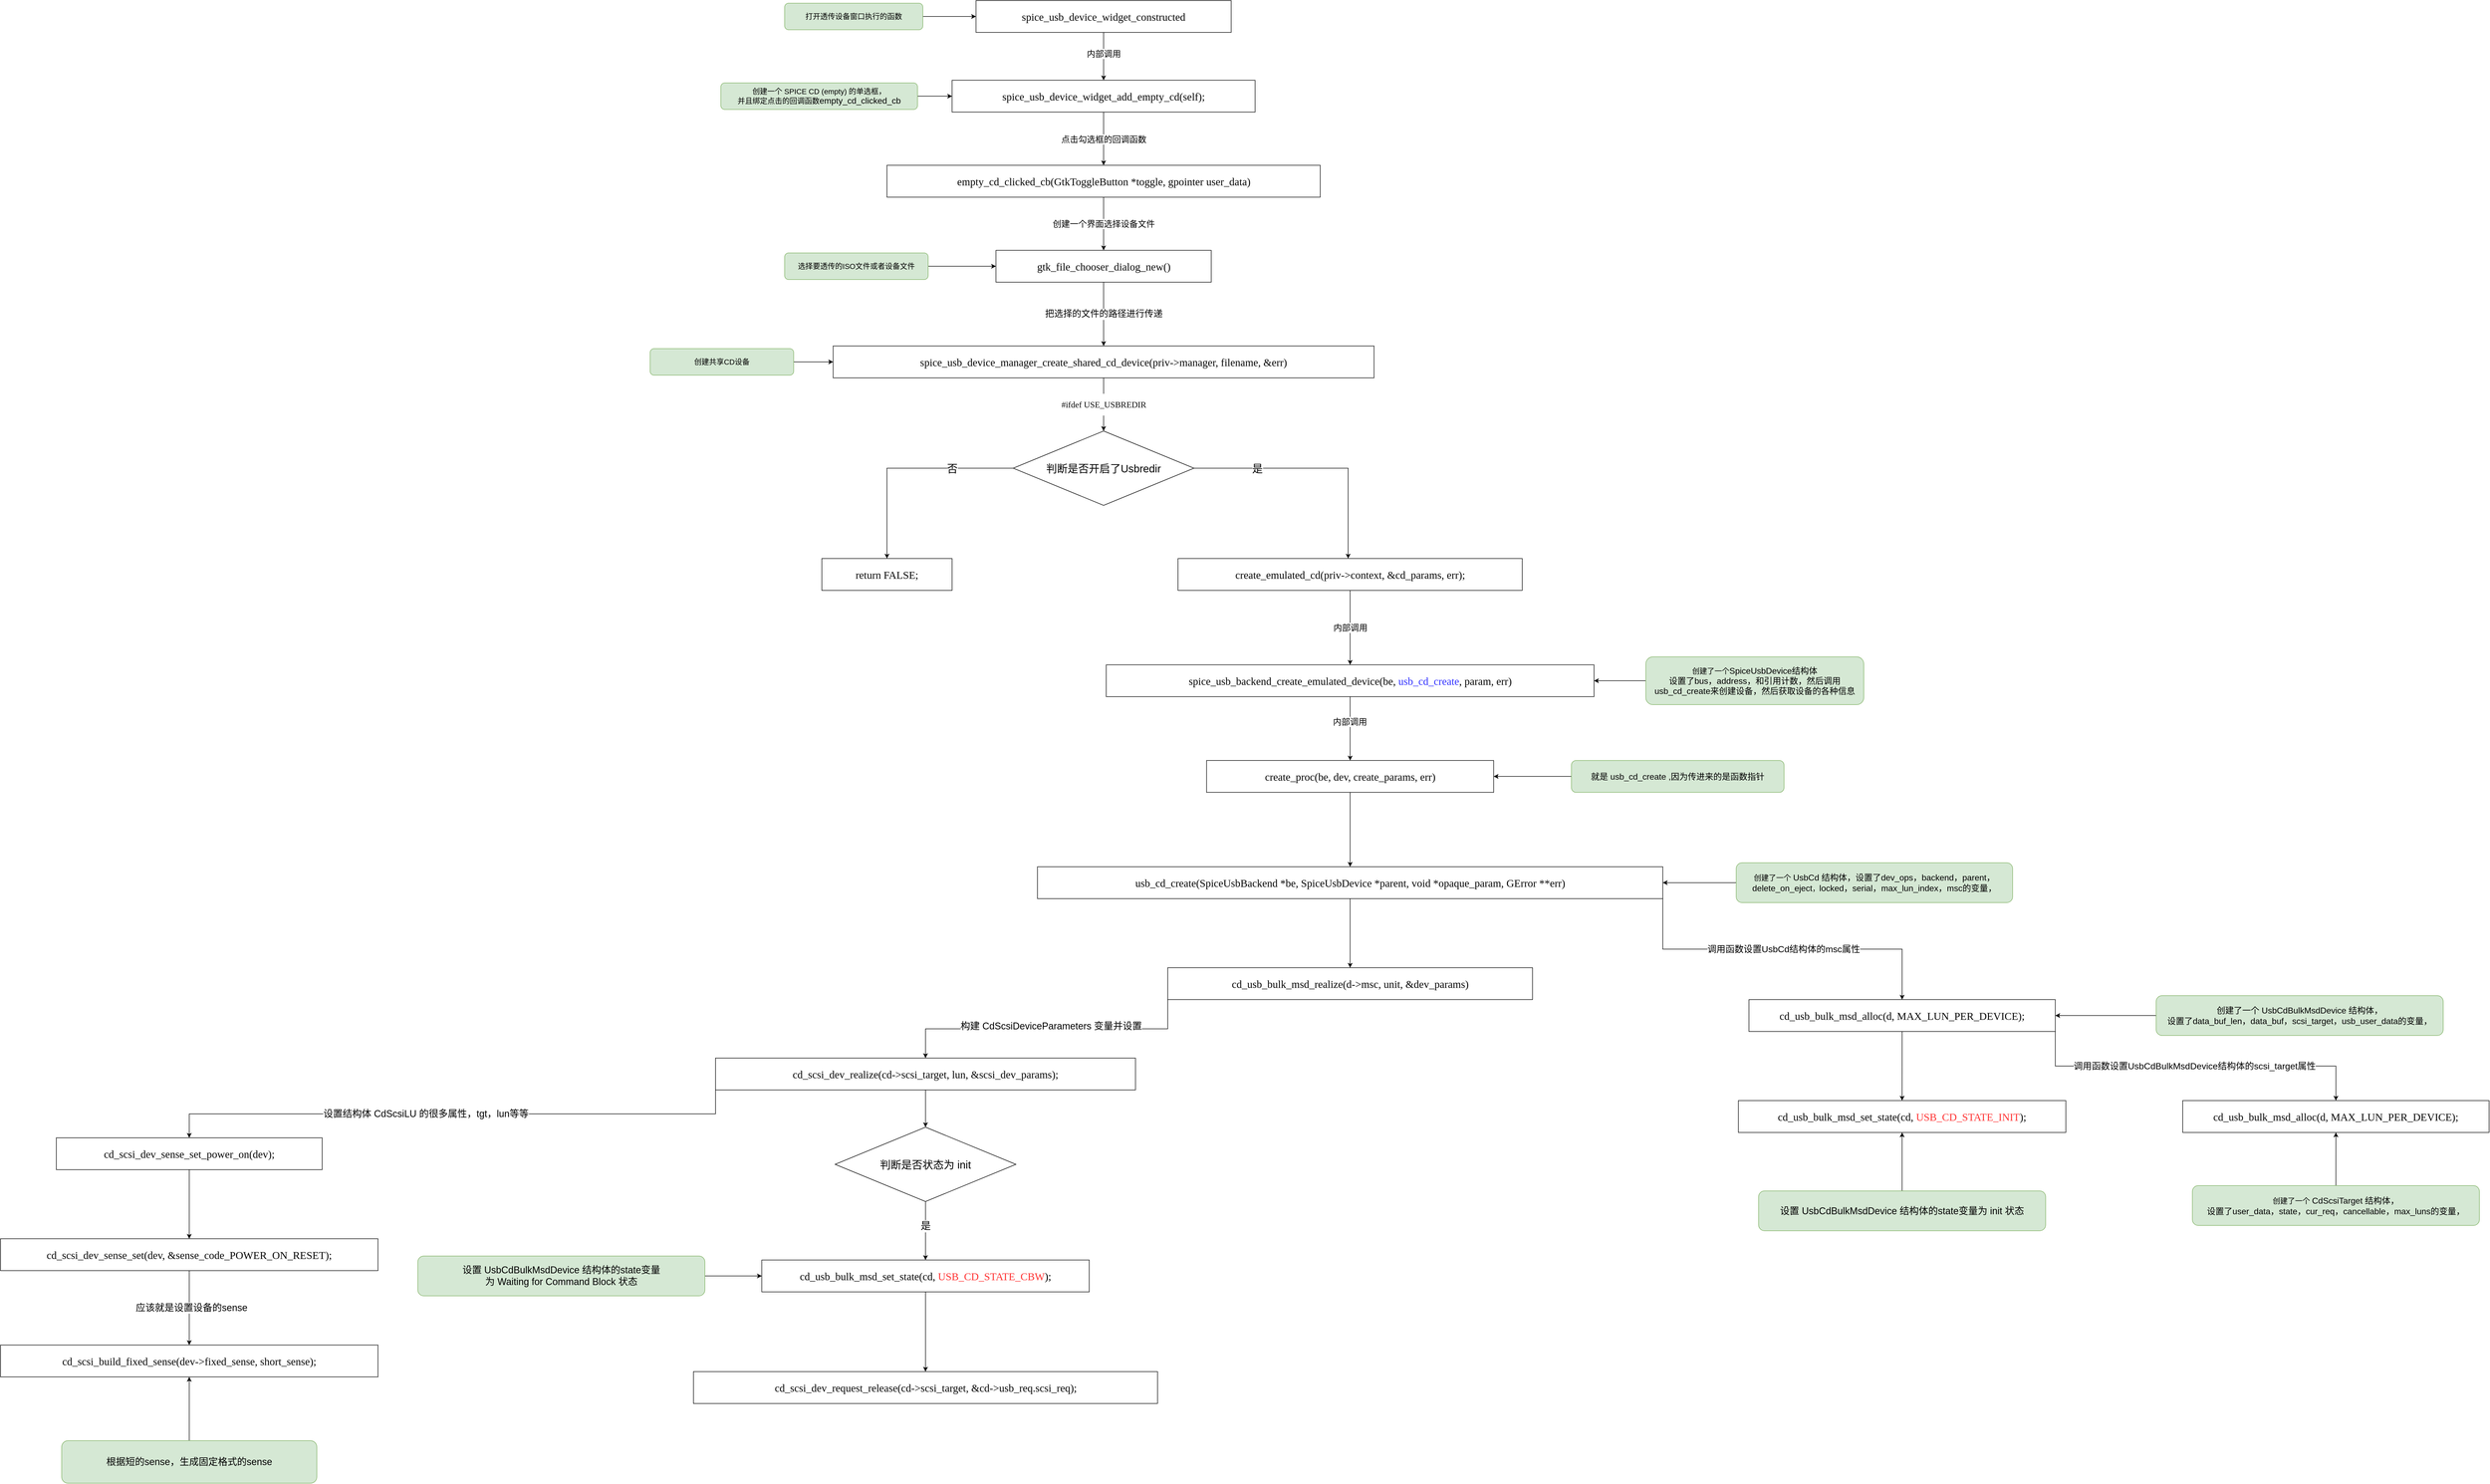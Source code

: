<mxfile version="21.2.1" type="github">
  <diagram name="第 1 页" id="EY6AYwfko7_sltbW0h-Z">
    <mxGraphModel dx="3341" dy="899" grid="1" gridSize="10" guides="1" tooltips="1" connect="1" arrows="1" fold="1" page="1" pageScale="1" pageWidth="827" pageHeight="1169" math="0" shadow="0">
      <root>
        <mxCell id="0" />
        <mxCell id="1" parent="0" />
        <mxCell id="2CJtTAYrKENx-c4gSzAz-6" style="edgeStyle=orthogonalEdgeStyle;rounded=0;orthogonalLoop=1;jettySize=auto;html=1;" edge="1" parent="1" source="2CJtTAYrKENx-c4gSzAz-1" target="2CJtTAYrKENx-c4gSzAz-5">
          <mxGeometry relative="1" as="geometry" />
        </mxCell>
        <mxCell id="2CJtTAYrKENx-c4gSzAz-7" value="&lt;font style=&quot;font-size: 16px;&quot;&gt;内部调用&lt;/font&gt;" style="edgeLabel;html=1;align=center;verticalAlign=middle;resizable=0;points=[];" vertex="1" connectable="0" parent="2CJtTAYrKENx-c4gSzAz-6">
          <mxGeometry x="-0.267" y="1" relative="1" as="geometry">
            <mxPoint x="-1" y="7" as="offset" />
          </mxGeometry>
        </mxCell>
        <mxCell id="2CJtTAYrKENx-c4gSzAz-1" value="&lt;pre style=&quot;background-color: rgb(255, 255, 255); color: rgb(8, 8, 8);&quot;&gt;&lt;font face=&quot;Lucida Console&quot; style=&quot;font-size: 20px;&quot;&gt;spice_usb_device_widget_constructed&lt;/font&gt;&lt;/pre&gt;" style="rounded=0;whiteSpace=wrap;html=1;" vertex="1" parent="1">
          <mxGeometry x="200" y="150" width="480" height="60" as="geometry" />
        </mxCell>
        <mxCell id="2CJtTAYrKENx-c4gSzAz-4" style="edgeStyle=orthogonalEdgeStyle;rounded=0;orthogonalLoop=1;jettySize=auto;html=1;" edge="1" parent="1" source="2CJtTAYrKENx-c4gSzAz-3" target="2CJtTAYrKENx-c4gSzAz-1">
          <mxGeometry relative="1" as="geometry" />
        </mxCell>
        <mxCell id="2CJtTAYrKENx-c4gSzAz-3" value="&lt;font style=&quot;font-size: 14px;&quot;&gt;打开透传设备窗口执行的函数&lt;/font&gt;" style="rounded=1;whiteSpace=wrap;html=1;fillColor=#d5e8d4;strokeColor=#82b366;" vertex="1" parent="1">
          <mxGeometry x="-160" y="155" width="260" height="50" as="geometry" />
        </mxCell>
        <mxCell id="2CJtTAYrKENx-c4gSzAz-11" style="edgeStyle=orthogonalEdgeStyle;rounded=0;orthogonalLoop=1;jettySize=auto;html=1;" edge="1" parent="1" source="2CJtTAYrKENx-c4gSzAz-5" target="2CJtTAYrKENx-c4gSzAz-10">
          <mxGeometry relative="1" as="geometry" />
        </mxCell>
        <mxCell id="2CJtTAYrKENx-c4gSzAz-12" value="&lt;font style=&quot;font-size: 16px;&quot;&gt;点击勾选框的回调函数&lt;/font&gt;" style="edgeLabel;html=1;align=center;verticalAlign=middle;resizable=0;points=[];" vertex="1" connectable="0" parent="2CJtTAYrKENx-c4gSzAz-11">
          <mxGeometry x="0.267" y="2" relative="1" as="geometry">
            <mxPoint x="-2" y="-13" as="offset" />
          </mxGeometry>
        </mxCell>
        <mxCell id="2CJtTAYrKENx-c4gSzAz-5" value="&lt;pre style=&quot;background-color: rgb(255, 255, 255);&quot;&gt;&lt;font style=&quot;font-size: 20px;&quot; face=&quot;Lucida Console&quot; color=&quot;#080808&quot;&gt;spice_usb_device_widget_add_empty_cd(self);&lt;/font&gt;&lt;font color=&quot;#080808&quot;&gt;&lt;br&gt;&lt;/font&gt;&lt;/pre&gt;" style="rounded=0;whiteSpace=wrap;html=1;" vertex="1" parent="1">
          <mxGeometry x="155" y="300" width="570" height="60" as="geometry" />
        </mxCell>
        <mxCell id="2CJtTAYrKENx-c4gSzAz-9" style="edgeStyle=orthogonalEdgeStyle;rounded=0;orthogonalLoop=1;jettySize=auto;html=1;" edge="1" parent="1" source="2CJtTAYrKENx-c4gSzAz-8" target="2CJtTAYrKENx-c4gSzAz-5">
          <mxGeometry relative="1" as="geometry" />
        </mxCell>
        <mxCell id="2CJtTAYrKENx-c4gSzAz-8" value="&lt;div style=&quot;&quot;&gt;&lt;span style=&quot;font-size: 14px; background-color: initial;&quot;&gt;创建一个 SPICE CD (empty) 的&lt;/span&gt;&lt;span style=&quot;font-size: 14px; background-color: initial;&quot;&gt;单选框，&lt;/span&gt;&lt;/div&gt;&lt;font style=&quot;font-size: 14px;&quot;&gt;&lt;div style=&quot;&quot;&gt;&lt;font style=&quot;background-color: initial;&quot;&gt;并且绑定点击的回调函数&lt;/font&gt;&lt;font style=&quot;background-color: initial; font-size: 16px;&quot;&gt;empty_cd_clicked_cb&lt;/font&gt;&lt;/div&gt;&lt;/font&gt;" style="rounded=1;whiteSpace=wrap;html=1;fillColor=#d5e8d4;strokeColor=#82b366;align=center;" vertex="1" parent="1">
          <mxGeometry x="-280" y="305" width="370" height="50" as="geometry" />
        </mxCell>
        <mxCell id="2CJtTAYrKENx-c4gSzAz-14" style="edgeStyle=orthogonalEdgeStyle;rounded=0;orthogonalLoop=1;jettySize=auto;html=1;" edge="1" parent="1" source="2CJtTAYrKENx-c4gSzAz-10" target="2CJtTAYrKENx-c4gSzAz-13">
          <mxGeometry relative="1" as="geometry" />
        </mxCell>
        <mxCell id="2CJtTAYrKENx-c4gSzAz-15" value="&lt;font style=&quot;font-size: 16px;&quot;&gt;创建一个界面选择设备文件&lt;/font&gt;" style="edgeLabel;html=1;align=center;verticalAlign=middle;resizable=0;points=[];" vertex="1" connectable="0" parent="2CJtTAYrKENx-c4gSzAz-14">
          <mxGeometry x="0.2" y="-3" relative="1" as="geometry">
            <mxPoint x="3" y="-10" as="offset" />
          </mxGeometry>
        </mxCell>
        <mxCell id="2CJtTAYrKENx-c4gSzAz-10" value="&lt;pre style=&quot;background-color: rgb(255, 255, 255); font-size: 20px;&quot;&gt;&lt;pre style=&quot;color: rgb(8, 8, 8);&quot;&gt;&lt;font face=&quot;Lucida Console&quot;&gt;empty_cd_clicked_cb(GtkToggleButton *toggle, gpointer user_data)&lt;/font&gt;&lt;/pre&gt;&lt;/pre&gt;" style="rounded=0;whiteSpace=wrap;html=1;" vertex="1" parent="1">
          <mxGeometry x="32.5" y="460" width="815" height="60" as="geometry" />
        </mxCell>
        <mxCell id="2CJtTAYrKENx-c4gSzAz-19" style="edgeStyle=orthogonalEdgeStyle;rounded=0;orthogonalLoop=1;jettySize=auto;html=1;" edge="1" parent="1" source="2CJtTAYrKENx-c4gSzAz-13" target="2CJtTAYrKENx-c4gSzAz-18">
          <mxGeometry relative="1" as="geometry" />
        </mxCell>
        <mxCell id="2CJtTAYrKENx-c4gSzAz-20" value="&lt;font style=&quot;font-size: 17px;&quot;&gt;把选择的文件的路径进行传递&lt;/font&gt;" style="edgeLabel;html=1;align=center;verticalAlign=middle;resizable=0;points=[];" vertex="1" connectable="0" parent="2CJtTAYrKENx-c4gSzAz-19">
          <mxGeometry x="0.234" y="-3" relative="1" as="geometry">
            <mxPoint x="3" y="-14" as="offset" />
          </mxGeometry>
        </mxCell>
        <mxCell id="2CJtTAYrKENx-c4gSzAz-13" value="&lt;pre style=&quot;background-color: rgb(255, 255, 255);&quot;&gt;&lt;font color=&quot;#080808&quot;&gt;&lt;font style=&quot;font-size: 20px;&quot; face=&quot;Lucida Console&quot;&gt;gtk_file_chooser_dialog_new()&lt;/font&gt;&lt;br&gt;&lt;/font&gt;&lt;/pre&gt;" style="rounded=0;whiteSpace=wrap;html=1;" vertex="1" parent="1">
          <mxGeometry x="237.5" y="620" width="405" height="60" as="geometry" />
        </mxCell>
        <mxCell id="2CJtTAYrKENx-c4gSzAz-17" style="edgeStyle=orthogonalEdgeStyle;rounded=0;orthogonalLoop=1;jettySize=auto;html=1;" edge="1" parent="1" source="2CJtTAYrKENx-c4gSzAz-16" target="2CJtTAYrKENx-c4gSzAz-13">
          <mxGeometry relative="1" as="geometry" />
        </mxCell>
        <mxCell id="2CJtTAYrKENx-c4gSzAz-16" value="&lt;div style=&quot;&quot;&gt;&lt;span style=&quot;font-size: 14px;&quot;&gt;选择要透传的ISO文件或者设备文件&lt;/span&gt;&lt;/div&gt;" style="rounded=1;whiteSpace=wrap;html=1;fillColor=#d5e8d4;strokeColor=#82b366;align=center;" vertex="1" parent="1">
          <mxGeometry x="-160" y="625" width="270" height="50" as="geometry" />
        </mxCell>
        <mxCell id="2CJtTAYrKENx-c4gSzAz-22" style="edgeStyle=orthogonalEdgeStyle;rounded=0;orthogonalLoop=1;jettySize=auto;html=1;" edge="1" parent="1" source="2CJtTAYrKENx-c4gSzAz-18" target="2CJtTAYrKENx-c4gSzAz-21">
          <mxGeometry relative="1" as="geometry" />
        </mxCell>
        <mxCell id="2CJtTAYrKENx-c4gSzAz-23" value="&lt;pre style=&quot;color: rgb(8, 8, 8);&quot;&gt;&lt;font style=&quot;font-size: 16px;&quot; face=&quot;Lucida Console&quot;&gt;#ifdef USE_USBREDIR&lt;/font&gt;&lt;/pre&gt;" style="edgeLabel;html=1;align=center;verticalAlign=middle;resizable=0;points=[];" vertex="1" connectable="0" parent="2CJtTAYrKENx-c4gSzAz-22">
          <mxGeometry x="0.301" y="-1" relative="1" as="geometry">
            <mxPoint x="1" y="-15" as="offset" />
          </mxGeometry>
        </mxCell>
        <mxCell id="2CJtTAYrKENx-c4gSzAz-18" value="&lt;pre style=&quot;background-color: rgb(255, 255, 255);&quot;&gt;&lt;pre style=&quot;color: rgb(8, 8, 8);&quot;&gt;&lt;font face=&quot;Lucida Console&quot; style=&quot;font-size: 20px;&quot;&gt;spice_usb_device_manager_create_shared_cd_device(priv-&amp;gt;manager, filename, &amp;amp;err)&lt;/font&gt;&lt;/pre&gt;&lt;/pre&gt;" style="rounded=0;whiteSpace=wrap;html=1;" vertex="1" parent="1">
          <mxGeometry x="-68.75" y="800" width="1017.5" height="60" as="geometry" />
        </mxCell>
        <mxCell id="2CJtTAYrKENx-c4gSzAz-28" style="edgeStyle=orthogonalEdgeStyle;rounded=0;orthogonalLoop=1;jettySize=auto;html=1;" edge="1" parent="1" source="2CJtTAYrKENx-c4gSzAz-21" target="2CJtTAYrKENx-c4gSzAz-25">
          <mxGeometry relative="1" as="geometry">
            <Array as="points">
              <mxPoint x="900" y="1030" />
            </Array>
          </mxGeometry>
        </mxCell>
        <mxCell id="2CJtTAYrKENx-c4gSzAz-31" value="是" style="edgeLabel;html=1;align=center;verticalAlign=middle;resizable=0;points=[];fontSize=20;" vertex="1" connectable="0" parent="2CJtTAYrKENx-c4gSzAz-28">
          <mxGeometry x="-0.525" y="2" relative="1" as="geometry">
            <mxPoint x="9" y="2" as="offset" />
          </mxGeometry>
        </mxCell>
        <mxCell id="2CJtTAYrKENx-c4gSzAz-29" style="edgeStyle=orthogonalEdgeStyle;rounded=0;orthogonalLoop=1;jettySize=auto;html=1;entryX=0.5;entryY=0;entryDx=0;entryDy=0;exitX=0;exitY=0.5;exitDx=0;exitDy=0;" edge="1" parent="1" source="2CJtTAYrKENx-c4gSzAz-21" target="2CJtTAYrKENx-c4gSzAz-24">
          <mxGeometry relative="1" as="geometry" />
        </mxCell>
        <mxCell id="2CJtTAYrKENx-c4gSzAz-30" value="&lt;font style=&quot;font-size: 20px;&quot;&gt;否&lt;/font&gt;" style="edgeLabel;html=1;align=center;verticalAlign=middle;resizable=0;points=[];fontSize=20;" vertex="1" connectable="0" parent="2CJtTAYrKENx-c4gSzAz-29">
          <mxGeometry x="-0.284" relative="1" as="geometry">
            <mxPoint x="31" as="offset" />
          </mxGeometry>
        </mxCell>
        <mxCell id="2CJtTAYrKENx-c4gSzAz-21" value="&lt;font style=&quot;font-size: 20px;&quot;&gt;判断是否开启了Usbredir&lt;/font&gt;" style="rhombus;whiteSpace=wrap;html=1;" vertex="1" parent="1">
          <mxGeometry x="270" y="960" width="340" height="140" as="geometry" />
        </mxCell>
        <mxCell id="2CJtTAYrKENx-c4gSzAz-24" value="&lt;pre style=&quot;background-color: rgb(255, 255, 255);&quot;&gt;&lt;pre style=&quot;color: rgb(8, 8, 8); font-size: 20px;&quot;&gt;&lt;font style=&quot;font-size: 20px;&quot; face=&quot;Lucida Console&quot;&gt;return FALSE;&lt;/font&gt;&lt;/pre&gt;&lt;/pre&gt;" style="rounded=0;whiteSpace=wrap;html=1;" vertex="1" parent="1">
          <mxGeometry x="-90" y="1200" width="245" height="60" as="geometry" />
        </mxCell>
        <mxCell id="2CJtTAYrKENx-c4gSzAz-35" style="edgeStyle=orthogonalEdgeStyle;rounded=0;orthogonalLoop=1;jettySize=auto;html=1;" edge="1" parent="1" source="2CJtTAYrKENx-c4gSzAz-25" target="2CJtTAYrKENx-c4gSzAz-34">
          <mxGeometry relative="1" as="geometry" />
        </mxCell>
        <mxCell id="2CJtTAYrKENx-c4gSzAz-36" value="&lt;font style=&quot;font-size: 16px;&quot;&gt;内部调用&lt;/font&gt;" style="edgeLabel;html=1;align=center;verticalAlign=middle;resizable=0;points=[];" vertex="1" connectable="0" parent="2CJtTAYrKENx-c4gSzAz-35">
          <mxGeometry x="0.143" y="-2" relative="1" as="geometry">
            <mxPoint x="2" y="-10" as="offset" />
          </mxGeometry>
        </mxCell>
        <mxCell id="2CJtTAYrKENx-c4gSzAz-25" value="&lt;pre style=&quot;background-color: rgb(255, 255, 255);&quot;&gt;&lt;pre style=&quot;color: rgb(8, 8, 8);&quot;&gt;&lt;font face=&quot;Lucida Console&quot; style=&quot;font-size: 20px;&quot;&gt;create_emulated_cd(priv-&amp;gt;context, &amp;amp;cd_params, err);&lt;/font&gt;&lt;/pre&gt;&lt;/pre&gt;" style="rounded=0;whiteSpace=wrap;html=1;" vertex="1" parent="1">
          <mxGeometry x="580" y="1200" width="647.5" height="60" as="geometry" />
        </mxCell>
        <mxCell id="2CJtTAYrKENx-c4gSzAz-33" style="edgeStyle=orthogonalEdgeStyle;rounded=0;orthogonalLoop=1;jettySize=auto;html=1;" edge="1" parent="1" source="2CJtTAYrKENx-c4gSzAz-32" target="2CJtTAYrKENx-c4gSzAz-18">
          <mxGeometry relative="1" as="geometry" />
        </mxCell>
        <mxCell id="2CJtTAYrKENx-c4gSzAz-32" value="&lt;div style=&quot;&quot;&gt;&lt;span style=&quot;font-size: 14px;&quot;&gt;创建共享CD设备&lt;/span&gt;&lt;/div&gt;" style="rounded=1;whiteSpace=wrap;html=1;fillColor=#d5e8d4;strokeColor=#82b366;align=center;" vertex="1" parent="1">
          <mxGeometry x="-413" y="805" width="270" height="50" as="geometry" />
        </mxCell>
        <mxCell id="2CJtTAYrKENx-c4gSzAz-43" style="edgeStyle=orthogonalEdgeStyle;rounded=0;orthogonalLoop=1;jettySize=auto;html=1;" edge="1" parent="1" source="2CJtTAYrKENx-c4gSzAz-34" target="2CJtTAYrKENx-c4gSzAz-39">
          <mxGeometry relative="1" as="geometry" />
        </mxCell>
        <mxCell id="2CJtTAYrKENx-c4gSzAz-34" value="&lt;pre style=&quot;background-color: rgb(255, 255, 255);&quot;&gt;&lt;pre style=&quot;&quot;&gt;&lt;pre style=&quot;&quot;&gt;&lt;font style=&quot;font-size: 20px;&quot; face=&quot;Lucida Console&quot;&gt;&lt;font color=&quot;#080808&quot;&gt;spice_usb_backend_create_emulated_device(be, &lt;/font&gt;&lt;font color=&quot;#3333ff&quot;&gt;usb_cd_create&lt;/font&gt;&lt;font color=&quot;#080808&quot;&gt;, param, err)&lt;/font&gt;&lt;/font&gt;&lt;/pre&gt;&lt;/pre&gt;&lt;/pre&gt;" style="rounded=0;whiteSpace=wrap;html=1;" vertex="1" parent="1">
          <mxGeometry x="445" y="1400" width="917.5" height="60" as="geometry" />
        </mxCell>
        <mxCell id="2CJtTAYrKENx-c4gSzAz-38" style="edgeStyle=orthogonalEdgeStyle;rounded=0;orthogonalLoop=1;jettySize=auto;html=1;" edge="1" parent="1" source="2CJtTAYrKENx-c4gSzAz-37" target="2CJtTAYrKENx-c4gSzAz-34">
          <mxGeometry relative="1" as="geometry" />
        </mxCell>
        <mxCell id="2CJtTAYrKENx-c4gSzAz-37" value="&lt;div style=&quot;&quot;&gt;&lt;span style=&quot;font-size: 14px;&quot;&gt;创建了一个&lt;/span&gt;&lt;font style=&quot;font-size: 16px;&quot;&gt;SpiceUsbDevice结构体&lt;br&gt;设置了bus，address，和引用计数，然后调用&lt;br&gt;usb_cd_create来创建设备，然后获取设备的各种信息&lt;/font&gt;&lt;/div&gt;" style="rounded=1;whiteSpace=wrap;html=1;fillColor=#d5e8d4;strokeColor=#82b366;align=center;" vertex="1" parent="1">
          <mxGeometry x="1460" y="1385" width="410" height="90" as="geometry" />
        </mxCell>
        <mxCell id="2CJtTAYrKENx-c4gSzAz-46" style="edgeStyle=orthogonalEdgeStyle;rounded=0;orthogonalLoop=1;jettySize=auto;html=1;" edge="1" parent="1" source="2CJtTAYrKENx-c4gSzAz-39" target="2CJtTAYrKENx-c4gSzAz-45">
          <mxGeometry relative="1" as="geometry" />
        </mxCell>
        <mxCell id="2CJtTAYrKENx-c4gSzAz-39" value="&lt;pre style=&quot;background-color: rgb(255, 255, 255);&quot;&gt;&lt;pre style=&quot;color: rgb(8, 8, 8);&quot;&gt;&lt;pre style=&quot;&quot;&gt;&lt;font face=&quot;Lucida Console&quot; style=&quot;font-size: 20px;&quot;&gt;create_proc(be, dev, create_params, err)&lt;/font&gt;&lt;/pre&gt;&lt;/pre&gt;&lt;/pre&gt;" style="rounded=0;whiteSpace=wrap;html=1;" vertex="1" parent="1">
          <mxGeometry x="633.75" y="1580" width="540" height="60" as="geometry" />
        </mxCell>
        <mxCell id="2CJtTAYrKENx-c4gSzAz-42" style="edgeStyle=orthogonalEdgeStyle;rounded=0;orthogonalLoop=1;jettySize=auto;html=1;" edge="1" parent="1" source="2CJtTAYrKENx-c4gSzAz-41" target="2CJtTAYrKENx-c4gSzAz-39">
          <mxGeometry relative="1" as="geometry" />
        </mxCell>
        <mxCell id="2CJtTAYrKENx-c4gSzAz-41" value="&lt;div style=&quot;&quot;&gt;&lt;font style=&quot;font-size: 16px;&quot;&gt;就是 usb_cd_create ,因为传进来的是函数指针&lt;/font&gt;&lt;/div&gt;" style="rounded=1;whiteSpace=wrap;html=1;fillColor=#d5e8d4;strokeColor=#82b366;align=center;" vertex="1" parent="1">
          <mxGeometry x="1320" y="1580" width="400" height="60" as="geometry" />
        </mxCell>
        <mxCell id="2CJtTAYrKENx-c4gSzAz-44" value="&lt;font style=&quot;font-size: 16px;&quot;&gt;内部调用&lt;/font&gt;" style="edgeLabel;html=1;align=center;verticalAlign=middle;resizable=0;points=[];" vertex="1" connectable="0" parent="1">
          <mxGeometry x="913.75" y="1360" as="geometry">
            <mxPoint x="-11" y="147" as="offset" />
          </mxGeometry>
        </mxCell>
        <mxCell id="2CJtTAYrKENx-c4gSzAz-55" style="edgeStyle=orthogonalEdgeStyle;rounded=0;orthogonalLoop=1;jettySize=auto;html=1;exitX=1;exitY=1;exitDx=0;exitDy=0;" edge="1" parent="1" source="2CJtTAYrKENx-c4gSzAz-45" target="2CJtTAYrKENx-c4gSzAz-49">
          <mxGeometry relative="1" as="geometry" />
        </mxCell>
        <mxCell id="2CJtTAYrKENx-c4gSzAz-56" value="&lt;font style=&quot;font-size: 17px;&quot;&gt;调用函数设置UsbCd结构体的msc属性&lt;/font&gt;" style="edgeLabel;html=1;align=center;verticalAlign=middle;resizable=0;points=[];" vertex="1" connectable="0" parent="2CJtTAYrKENx-c4gSzAz-55">
          <mxGeometry x="0.169" y="-1" relative="1" as="geometry">
            <mxPoint x="-52" as="offset" />
          </mxGeometry>
        </mxCell>
        <mxCell id="2CJtTAYrKENx-c4gSzAz-69" style="edgeStyle=orthogonalEdgeStyle;rounded=0;orthogonalLoop=1;jettySize=auto;html=1;" edge="1" parent="1" source="2CJtTAYrKENx-c4gSzAz-45" target="2CJtTAYrKENx-c4gSzAz-68">
          <mxGeometry relative="1" as="geometry" />
        </mxCell>
        <mxCell id="2CJtTAYrKENx-c4gSzAz-45" value="&lt;pre style=&quot;background-color: rgb(255, 255, 255);&quot;&gt;&lt;pre style=&quot;color: rgb(8, 8, 8);&quot;&gt;&lt;pre style=&quot;font-size: 20px;&quot;&gt;&lt;pre style=&quot;&quot;&gt;&lt;font face=&quot;Lucida Console&quot;&gt;usb_cd_create(SpiceUsbBackend *be, SpiceUsbDevice *parent, void *opaque_param, GError **err)&lt;/font&gt;&lt;/pre&gt;&lt;/pre&gt;&lt;/pre&gt;&lt;/pre&gt;" style="rounded=0;whiteSpace=wrap;html=1;" vertex="1" parent="1">
          <mxGeometry x="315.63" y="1780" width="1176.25" height="60" as="geometry" />
        </mxCell>
        <mxCell id="2CJtTAYrKENx-c4gSzAz-53" style="edgeStyle=orthogonalEdgeStyle;rounded=0;orthogonalLoop=1;jettySize=auto;html=1;" edge="1" parent="1" source="2CJtTAYrKENx-c4gSzAz-47" target="2CJtTAYrKENx-c4gSzAz-45">
          <mxGeometry relative="1" as="geometry" />
        </mxCell>
        <mxCell id="2CJtTAYrKENx-c4gSzAz-47" value="&lt;div style=&quot;&quot;&gt;&lt;span style=&quot;font-size: 14px;&quot;&gt;创建了一个&amp;nbsp;&lt;/span&gt;&lt;font style=&quot;font-size: 16px;&quot;&gt;UsbCd&amp;nbsp;&lt;span style=&quot;background-color: initial;&quot;&gt;结构体，&lt;/span&gt;设置了dev_ops，&lt;/font&gt;&lt;font style=&quot;font-size: 16px;&quot;&gt;backend，&lt;/font&gt;&lt;font style=&quot;font-size: 16px;&quot;&gt;parent，&lt;br&gt;&lt;/font&gt;&lt;font style=&quot;font-size: 16px;&quot;&gt;delete_on_eject&lt;/font&gt;&lt;span style=&quot;font-size: 13px;&quot;&gt;，&lt;/span&gt;&lt;font style=&quot;font-size: 16px;&quot;&gt;locked，serial，max_lun_index，msc的变量，&lt;/font&gt;&lt;br&gt;&lt;/div&gt;" style="rounded=1;whiteSpace=wrap;html=1;fillColor=#d5e8d4;strokeColor=#82b366;align=center;" vertex="1" parent="1">
          <mxGeometry x="1630" y="1772.5" width="520" height="75" as="geometry" />
        </mxCell>
        <mxCell id="2CJtTAYrKENx-c4gSzAz-60" style="edgeStyle=orthogonalEdgeStyle;rounded=0;orthogonalLoop=1;jettySize=auto;html=1;exitX=1;exitY=1;exitDx=0;exitDy=0;" edge="1" parent="1" source="2CJtTAYrKENx-c4gSzAz-49" target="2CJtTAYrKENx-c4gSzAz-59">
          <mxGeometry relative="1" as="geometry" />
        </mxCell>
        <mxCell id="2CJtTAYrKENx-c4gSzAz-61" value="&lt;font style=&quot;font-size: 17px;&quot;&gt;调用函数设置UsbCdBulkMsdDevice结构体的scsi_target属性&lt;/font&gt;" style="edgeLabel;html=1;align=center;verticalAlign=middle;resizable=0;points=[];" vertex="1" connectable="0" parent="2CJtTAYrKENx-c4gSzAz-60">
          <mxGeometry x="-0.245" y="-1" relative="1" as="geometry">
            <mxPoint x="78" as="offset" />
          </mxGeometry>
        </mxCell>
        <mxCell id="2CJtTAYrKENx-c4gSzAz-65" style="edgeStyle=orthogonalEdgeStyle;rounded=0;orthogonalLoop=1;jettySize=auto;html=1;" edge="1" parent="1" source="2CJtTAYrKENx-c4gSzAz-49" target="2CJtTAYrKENx-c4gSzAz-64">
          <mxGeometry relative="1" as="geometry" />
        </mxCell>
        <mxCell id="2CJtTAYrKENx-c4gSzAz-49" value="&lt;pre style=&quot;background-color: rgb(255, 255, 255);&quot;&gt;&lt;pre style=&quot;color: rgb(8, 8, 8);&quot;&gt;&lt;pre style=&quot;&quot;&gt;&lt;pre style=&quot;&quot;&gt;&lt;font style=&quot;font-size: 20px;&quot; face=&quot;Lucida Console&quot;&gt;cd_usb_bulk_msd_alloc(d, MAX_LUN_PER_DEVICE);&lt;/font&gt;&lt;/pre&gt;&lt;/pre&gt;&lt;/pre&gt;&lt;/pre&gt;" style="rounded=0;whiteSpace=wrap;html=1;" vertex="1" parent="1">
          <mxGeometry x="1654" y="2030" width="576.25" height="60" as="geometry" />
        </mxCell>
        <mxCell id="2CJtTAYrKENx-c4gSzAz-58" style="edgeStyle=orthogonalEdgeStyle;rounded=0;orthogonalLoop=1;jettySize=auto;html=1;" edge="1" parent="1" source="2CJtTAYrKENx-c4gSzAz-57" target="2CJtTAYrKENx-c4gSzAz-49">
          <mxGeometry relative="1" as="geometry" />
        </mxCell>
        <mxCell id="2CJtTAYrKENx-c4gSzAz-57" value="&lt;div style=&quot;font-size: 16px;&quot;&gt;&lt;span style=&quot;&quot;&gt;创建了一个&amp;nbsp;&lt;/span&gt;&lt;font style=&quot;font-size: 16px;&quot;&gt;UsbCdBulkMsdDevice&amp;nbsp;&lt;font style=&quot;background-color: initial; font-size: 16px;&quot;&gt;&lt;span style=&quot;background-color: initial;&quot;&gt;结构体，&lt;br&gt;&lt;/span&gt;设置了&lt;/font&gt;&lt;/font&gt;&lt;font style=&quot;font-size: 16px;&quot;&gt;data_buf_len，data_buf，scsi_target，&lt;/font&gt;&lt;font style=&quot;font-size: 16px;&quot;&gt;usb_user_data&lt;/font&gt;&lt;span style=&quot;background-color: initial;&quot;&gt;的变量，&lt;/span&gt;&lt;/div&gt;" style="rounded=1;whiteSpace=wrap;html=1;fillColor=#d5e8d4;strokeColor=#82b366;align=center;" vertex="1" parent="1">
          <mxGeometry x="2420" y="2022.5" width="540" height="75" as="geometry" />
        </mxCell>
        <mxCell id="2CJtTAYrKENx-c4gSzAz-59" value="&lt;pre style=&quot;background-color: rgb(255, 255, 255);&quot;&gt;&lt;pre style=&quot;color: rgb(8, 8, 8);&quot;&gt;&lt;pre style=&quot;&quot;&gt;&lt;pre style=&quot;&quot;&gt;&lt;font style=&quot;font-size: 20px;&quot; face=&quot;Lucida Console&quot;&gt;cd_usb_bulk_msd_alloc(d, MAX_LUN_PER_DEVICE);&lt;/font&gt;&lt;/pre&gt;&lt;/pre&gt;&lt;/pre&gt;&lt;/pre&gt;" style="rounded=0;whiteSpace=wrap;html=1;" vertex="1" parent="1">
          <mxGeometry x="2470" y="2220" width="576.25" height="60" as="geometry" />
        </mxCell>
        <mxCell id="2CJtTAYrKENx-c4gSzAz-63" style="edgeStyle=orthogonalEdgeStyle;rounded=0;orthogonalLoop=1;jettySize=auto;html=1;" edge="1" parent="1" source="2CJtTAYrKENx-c4gSzAz-62" target="2CJtTAYrKENx-c4gSzAz-59">
          <mxGeometry relative="1" as="geometry" />
        </mxCell>
        <mxCell id="2CJtTAYrKENx-c4gSzAz-62" value="&lt;div style=&quot;font-size: 16px;&quot;&gt;&lt;span style=&quot;font-size: 14px;&quot;&gt;创建了一个&amp;nbsp;&lt;/span&gt;&lt;font style=&quot;font-size: 16px;&quot;&gt;&lt;font style=&quot;background-color: initial;&quot;&gt;CdScsiTarget&amp;nbsp;&lt;span style=&quot;background-color: initial;&quot;&gt;结构体，&lt;/span&gt;&lt;br&gt;设置了&lt;/font&gt;&lt;/font&gt;user_data，state，cur_req，cancellable，max_luns&lt;span style=&quot;background-color: initial; font-size: 16px;&quot;&gt;的变量，&lt;/span&gt;&lt;/div&gt;" style="rounded=1;whiteSpace=wrap;html=1;fillColor=#d5e8d4;strokeColor=#82b366;align=center;" vertex="1" parent="1">
          <mxGeometry x="2488.13" y="2380" width="540" height="75" as="geometry" />
        </mxCell>
        <mxCell id="2CJtTAYrKENx-c4gSzAz-64" value="&lt;pre style=&quot;background-color: rgb(255, 255, 255);&quot;&gt;&lt;pre style=&quot;&quot;&gt;&lt;pre style=&quot;&quot;&gt;&lt;pre style=&quot;&quot;&gt;&lt;pre style=&quot;&quot;&gt;&lt;font face=&quot;Lucida Console&quot; style=&quot;font-size: 20px;&quot;&gt;&lt;font color=&quot;#080808&quot;&gt;cd_usb_bulk_msd_set_state(cd, &lt;/font&gt;&lt;font color=&quot;#ff3333&quot;&gt;USB_CD_STATE_INIT&lt;/font&gt;&lt;font color=&quot;#080808&quot;&gt;);&lt;/font&gt;&lt;/font&gt;&lt;/pre&gt;&lt;/pre&gt;&lt;/pre&gt;&lt;/pre&gt;&lt;/pre&gt;" style="rounded=0;whiteSpace=wrap;html=1;" vertex="1" parent="1">
          <mxGeometry x="1634.12" y="2220" width="616" height="60" as="geometry" />
        </mxCell>
        <mxCell id="2CJtTAYrKENx-c4gSzAz-67" style="edgeStyle=orthogonalEdgeStyle;rounded=0;orthogonalLoop=1;jettySize=auto;html=1;" edge="1" parent="1" source="2CJtTAYrKENx-c4gSzAz-66" target="2CJtTAYrKENx-c4gSzAz-64">
          <mxGeometry relative="1" as="geometry" />
        </mxCell>
        <mxCell id="2CJtTAYrKENx-c4gSzAz-66" value="&lt;div style=&quot;font-size: 16px;&quot;&gt;&lt;/div&gt;&lt;font style=&quot;font-size: 18px;&quot;&gt;设置 UsbCdBulkMsdDevice&amp;nbsp;&lt;span style=&quot;background-color: initial;&quot;&gt;结构体&lt;/span&gt;&lt;span style=&quot;background-color: initial;&quot;&gt;的state变量为 init 状态&lt;/span&gt;&lt;/font&gt;&lt;span style=&quot;background-color: initial; font-size: 16px;&quot;&gt;&lt;br&gt;&lt;/span&gt;" style="rounded=1;whiteSpace=wrap;html=1;fillColor=#d5e8d4;strokeColor=#82b366;align=center;" vertex="1" parent="1">
          <mxGeometry x="1672.12" y="2390" width="540" height="75" as="geometry" />
        </mxCell>
        <mxCell id="2CJtTAYrKENx-c4gSzAz-71" style="edgeStyle=orthogonalEdgeStyle;rounded=0;orthogonalLoop=1;jettySize=auto;html=1;exitX=0;exitY=1;exitDx=0;exitDy=0;" edge="1" parent="1" source="2CJtTAYrKENx-c4gSzAz-68" target="2CJtTAYrKENx-c4gSzAz-70">
          <mxGeometry relative="1" as="geometry" />
        </mxCell>
        <mxCell id="2CJtTAYrKENx-c4gSzAz-72" value="&lt;font style=&quot;font-size: 18px;&quot;&gt;构建 CdScsiDeviceParameters 变量并设置&lt;/font&gt;" style="edgeLabel;html=1;align=center;verticalAlign=middle;resizable=0;points=[];" vertex="1" connectable="0" parent="2CJtTAYrKENx-c4gSzAz-71">
          <mxGeometry x="0.332" y="-4" relative="1" as="geometry">
            <mxPoint x="102" y="-1" as="offset" />
          </mxGeometry>
        </mxCell>
        <mxCell id="2CJtTAYrKENx-c4gSzAz-68" value="&lt;pre style=&quot;background-color: rgb(255, 255, 255);&quot;&gt;&lt;pre style=&quot;color: rgb(8, 8, 8);&quot;&gt;&lt;pre style=&quot;&quot;&gt;&lt;font face=&quot;Lucida Console&quot; style=&quot;font-size: 20px;&quot;&gt;cd_usb_bulk_msd_realize(d-&amp;gt;msc, unit, &amp;amp;dev_params)&lt;/font&gt;&lt;/pre&gt;&lt;/pre&gt;&lt;/pre&gt;" style="rounded=0;whiteSpace=wrap;html=1;" vertex="1" parent="1">
          <mxGeometry x="560.62" y="1970" width="686.25" height="60" as="geometry" />
        </mxCell>
        <mxCell id="2CJtTAYrKENx-c4gSzAz-76" style="edgeStyle=orthogonalEdgeStyle;rounded=0;orthogonalLoop=1;jettySize=auto;html=1;" edge="1" parent="1" source="2CJtTAYrKENx-c4gSzAz-70" target="2CJtTAYrKENx-c4gSzAz-74">
          <mxGeometry relative="1" as="geometry" />
        </mxCell>
        <mxCell id="2CJtTAYrKENx-c4gSzAz-85" style="edgeStyle=orthogonalEdgeStyle;rounded=0;orthogonalLoop=1;jettySize=auto;html=1;exitX=0;exitY=1;exitDx=0;exitDy=0;" edge="1" parent="1" source="2CJtTAYrKENx-c4gSzAz-70" target="2CJtTAYrKENx-c4gSzAz-84">
          <mxGeometry relative="1" as="geometry" />
        </mxCell>
        <mxCell id="2CJtTAYrKENx-c4gSzAz-87" value="&lt;font style=&quot;font-size: 18px;&quot;&gt;&lt;font style=&quot;font-size: 18px;&quot;&gt;设置结构体 CdScsiLU 的很多属性，&lt;/font&gt;tgt，lun等等&lt;/font&gt;" style="edgeLabel;html=1;align=center;verticalAlign=middle;resizable=0;points=[];" vertex="1" connectable="0" parent="2CJtTAYrKENx-c4gSzAz-85">
          <mxGeometry x="0.438" relative="1" as="geometry">
            <mxPoint x="186" as="offset" />
          </mxGeometry>
        </mxCell>
        <mxCell id="2CJtTAYrKENx-c4gSzAz-70" value="&lt;pre style=&quot;background-color: rgb(255, 255, 255);&quot;&gt;&lt;pre style=&quot;color: rgb(8, 8, 8);&quot;&gt;&lt;pre style=&quot;&quot;&gt;&lt;pre style=&quot;&quot;&gt;&lt;font face=&quot;Lucida Console&quot; style=&quot;font-size: 20px;&quot;&gt;cd_scsi_dev_realize(cd-&amp;gt;scsi_target, lun, &amp;amp;scsi_dev_params);&lt;/font&gt;&lt;/pre&gt;&lt;/pre&gt;&lt;/pre&gt;&lt;/pre&gt;" style="rounded=0;whiteSpace=wrap;html=1;" vertex="1" parent="1">
          <mxGeometry x="-290" y="2140" width="790" height="60" as="geometry" />
        </mxCell>
        <mxCell id="2CJtTAYrKENx-c4gSzAz-83" style="edgeStyle=orthogonalEdgeStyle;rounded=0;orthogonalLoop=1;jettySize=auto;html=1;" edge="1" parent="1" source="2CJtTAYrKENx-c4gSzAz-73" target="2CJtTAYrKENx-c4gSzAz-82">
          <mxGeometry relative="1" as="geometry" />
        </mxCell>
        <mxCell id="2CJtTAYrKENx-c4gSzAz-73" value="&lt;pre style=&quot;background-color: rgb(255, 255, 255);&quot;&gt;&lt;pre style=&quot;&quot;&gt;&lt;pre style=&quot;&quot;&gt;&lt;pre style=&quot;font-size: 20px;&quot;&gt;&lt;pre style=&quot;&quot;&gt;&lt;font face=&quot;Lucida Console&quot;&gt;&lt;font style=&quot;font-size: 20px;&quot;&gt;&lt;font style=&quot;font-size: 20px;&quot; color=&quot;#080808&quot;&gt;cd_usb_bulk_msd_set_state(cd, &lt;/font&gt;&lt;/font&gt;&lt;font color=&quot;#ff3333&quot;&gt;USB_CD_STATE_CBW&lt;/font&gt;);&lt;/font&gt;&lt;br&gt;&lt;/pre&gt;&lt;/pre&gt;&lt;/pre&gt;&lt;/pre&gt;&lt;/pre&gt;" style="rounded=0;whiteSpace=wrap;html=1;" vertex="1" parent="1">
          <mxGeometry x="-203.0" y="2520" width="616" height="60" as="geometry" />
        </mxCell>
        <mxCell id="2CJtTAYrKENx-c4gSzAz-77" style="edgeStyle=orthogonalEdgeStyle;rounded=0;orthogonalLoop=1;jettySize=auto;html=1;" edge="1" parent="1" source="2CJtTAYrKENx-c4gSzAz-74" target="2CJtTAYrKENx-c4gSzAz-73">
          <mxGeometry relative="1" as="geometry" />
        </mxCell>
        <mxCell id="2CJtTAYrKENx-c4gSzAz-79" value="是" style="edgeLabel;html=1;align=center;verticalAlign=middle;resizable=0;points=[];fontSize=19;" vertex="1" connectable="0" parent="2CJtTAYrKENx-c4gSzAz-77">
          <mxGeometry x="-0.291" relative="1" as="geometry">
            <mxPoint y="7" as="offset" />
          </mxGeometry>
        </mxCell>
        <mxCell id="2CJtTAYrKENx-c4gSzAz-74" value="&lt;font style=&quot;font-size: 20px;&quot;&gt;判断是否状态为 init&lt;/font&gt;" style="rhombus;whiteSpace=wrap;html=1;" vertex="1" parent="1">
          <mxGeometry x="-65" y="2270" width="340" height="140" as="geometry" />
        </mxCell>
        <mxCell id="2CJtTAYrKENx-c4gSzAz-81" style="edgeStyle=orthogonalEdgeStyle;rounded=0;orthogonalLoop=1;jettySize=auto;html=1;" edge="1" parent="1" source="2CJtTAYrKENx-c4gSzAz-80" target="2CJtTAYrKENx-c4gSzAz-73">
          <mxGeometry relative="1" as="geometry" />
        </mxCell>
        <mxCell id="2CJtTAYrKENx-c4gSzAz-80" value="&lt;div style=&quot;font-size: 16px;&quot;&gt;&lt;/div&gt;&lt;font style=&quot;font-size: 18px;&quot;&gt;设置 UsbCdBulkMsdDevice&amp;nbsp;&lt;span style=&quot;background-color: initial;&quot;&gt;结构体&lt;/span&gt;&lt;span style=&quot;background-color: initial;&quot;&gt;&lt;span style=&quot;&quot;&gt;的state变量&lt;br&gt;为 Waiting for Command Block&amp;nbsp;状态&lt;/span&gt;&lt;/span&gt;&lt;/font&gt;&lt;span style=&quot;background-color: initial; font-size: 16px;&quot;&gt;&lt;br&gt;&lt;/span&gt;" style="rounded=1;whiteSpace=wrap;html=1;fillColor=#d5e8d4;strokeColor=#82b366;align=center;" vertex="1" parent="1">
          <mxGeometry x="-850" y="2512.5" width="540" height="75" as="geometry" />
        </mxCell>
        <mxCell id="2CJtTAYrKENx-c4gSzAz-82" value="&lt;pre style=&quot;background-color: rgb(255, 255, 255);&quot;&gt;&lt;pre style=&quot;&quot;&gt;&lt;pre style=&quot;&quot;&gt;&lt;pre style=&quot;&quot;&gt;&lt;pre style=&quot;&quot;&gt;&lt;pre style=&quot;color: rgb(8, 8, 8);&quot;&gt;&lt;font face=&quot;Lucida Console&quot; style=&quot;font-size: 20px;&quot;&gt;cd_scsi_dev_request_release(cd-&amp;gt;scsi_target, &amp;amp;cd-&amp;gt;usb_req.scsi_req);&lt;/font&gt;&lt;/pre&gt;&lt;/pre&gt;&lt;/pre&gt;&lt;/pre&gt;&lt;/pre&gt;&lt;/pre&gt;" style="rounded=0;whiteSpace=wrap;html=1;" vertex="1" parent="1">
          <mxGeometry x="-331.5" y="2730" width="873" height="60" as="geometry" />
        </mxCell>
        <mxCell id="2CJtTAYrKENx-c4gSzAz-89" style="edgeStyle=orthogonalEdgeStyle;rounded=0;orthogonalLoop=1;jettySize=auto;html=1;" edge="1" parent="1" source="2CJtTAYrKENx-c4gSzAz-84" target="2CJtTAYrKENx-c4gSzAz-88">
          <mxGeometry relative="1" as="geometry" />
        </mxCell>
        <mxCell id="2CJtTAYrKENx-c4gSzAz-84" value="&lt;pre style=&quot;background-color: rgb(255, 255, 255);&quot;&gt;&lt;pre style=&quot;color: rgb(8, 8, 8);&quot;&gt;&lt;pre style=&quot;&quot;&gt;&lt;pre style=&quot;&quot;&gt;&lt;pre style=&quot;&quot;&gt;&lt;font face=&quot;Lucida Console&quot; style=&quot;font-size: 20px;&quot;&gt;cd_scsi_dev_sense_set_power_on(dev);&lt;/font&gt;&lt;/pre&gt;&lt;/pre&gt;&lt;/pre&gt;&lt;/pre&gt;&lt;/pre&gt;" style="rounded=0;whiteSpace=wrap;html=1;" vertex="1" parent="1">
          <mxGeometry x="-1530" y="2290" width="500" height="60" as="geometry" />
        </mxCell>
        <mxCell id="2CJtTAYrKENx-c4gSzAz-91" style="edgeStyle=orthogonalEdgeStyle;rounded=0;orthogonalLoop=1;jettySize=auto;html=1;" edge="1" parent="1" source="2CJtTAYrKENx-c4gSzAz-88" target="2CJtTAYrKENx-c4gSzAz-90">
          <mxGeometry relative="1" as="geometry" />
        </mxCell>
        <mxCell id="2CJtTAYrKENx-c4gSzAz-94" value="&lt;font style=&quot;font-size: 18px;&quot;&gt;应该就是设置设备的sense&lt;/font&gt;" style="edgeLabel;html=1;align=center;verticalAlign=middle;resizable=0;points=[];" vertex="1" connectable="0" parent="2CJtTAYrKENx-c4gSzAz-91">
          <mxGeometry x="0.174" y="4" relative="1" as="geometry">
            <mxPoint y="-12" as="offset" />
          </mxGeometry>
        </mxCell>
        <mxCell id="2CJtTAYrKENx-c4gSzAz-88" value="&lt;pre style=&quot;background-color: rgb(255, 255, 255);&quot;&gt;&lt;pre style=&quot;color: rgb(8, 8, 8);&quot;&gt;&lt;pre style=&quot;&quot;&gt;&lt;pre style=&quot;&quot;&gt;&lt;pre style=&quot;&quot;&gt;&lt;pre style=&quot;&quot;&gt;&lt;font style=&quot;font-size: 20px;&quot; face=&quot;Lucida Console&quot;&gt;cd_scsi_dev_sense_set(dev, &amp;amp;sense_code_POWER_ON_RESET);&lt;/font&gt;&lt;/pre&gt;&lt;/pre&gt;&lt;/pre&gt;&lt;/pre&gt;&lt;/pre&gt;&lt;/pre&gt;" style="rounded=0;whiteSpace=wrap;html=1;" vertex="1" parent="1">
          <mxGeometry x="-1635" y="2480" width="710" height="60" as="geometry" />
        </mxCell>
        <mxCell id="2CJtTAYrKENx-c4gSzAz-90" value="&lt;pre style=&quot;background-color: rgb(255, 255, 255);&quot;&gt;&lt;pre style=&quot;color: rgb(8, 8, 8);&quot;&gt;&lt;pre style=&quot;&quot;&gt;&lt;pre style=&quot;&quot;&gt;&lt;pre style=&quot;&quot;&gt;&lt;pre style=&quot;&quot;&gt;&lt;pre style=&quot;&quot;&gt;&lt;font style=&quot;font-size: 20px;&quot; face=&quot;Lucida Console&quot;&gt;cd_scsi_build_fixed_sense(dev-&amp;gt;fixed_sense, short_sense);&lt;/font&gt;&lt;/pre&gt;&lt;/pre&gt;&lt;/pre&gt;&lt;/pre&gt;&lt;/pre&gt;&lt;/pre&gt;&lt;/pre&gt;" style="rounded=0;whiteSpace=wrap;html=1;" vertex="1" parent="1">
          <mxGeometry x="-1635" y="2680" width="710" height="60" as="geometry" />
        </mxCell>
        <mxCell id="2CJtTAYrKENx-c4gSzAz-93" style="edgeStyle=orthogonalEdgeStyle;rounded=0;orthogonalLoop=1;jettySize=auto;html=1;" edge="1" parent="1" source="2CJtTAYrKENx-c4gSzAz-92" target="2CJtTAYrKENx-c4gSzAz-90">
          <mxGeometry relative="1" as="geometry" />
        </mxCell>
        <mxCell id="2CJtTAYrKENx-c4gSzAz-92" value="&lt;div style=&quot;font-size: 16px;&quot;&gt;&lt;/div&gt;&lt;span style=&quot;background-color: initial;&quot;&gt;&lt;span style=&quot;font-size: 18px;&quot;&gt;根据短的sense，生成固定格式的sense&lt;/span&gt;&lt;br&gt;&lt;/span&gt;" style="rounded=1;whiteSpace=wrap;html=1;fillColor=#d5e8d4;strokeColor=#82b366;align=center;" vertex="1" parent="1">
          <mxGeometry x="-1520" y="2860" width="480" height="80" as="geometry" />
        </mxCell>
      </root>
    </mxGraphModel>
  </diagram>
</mxfile>
